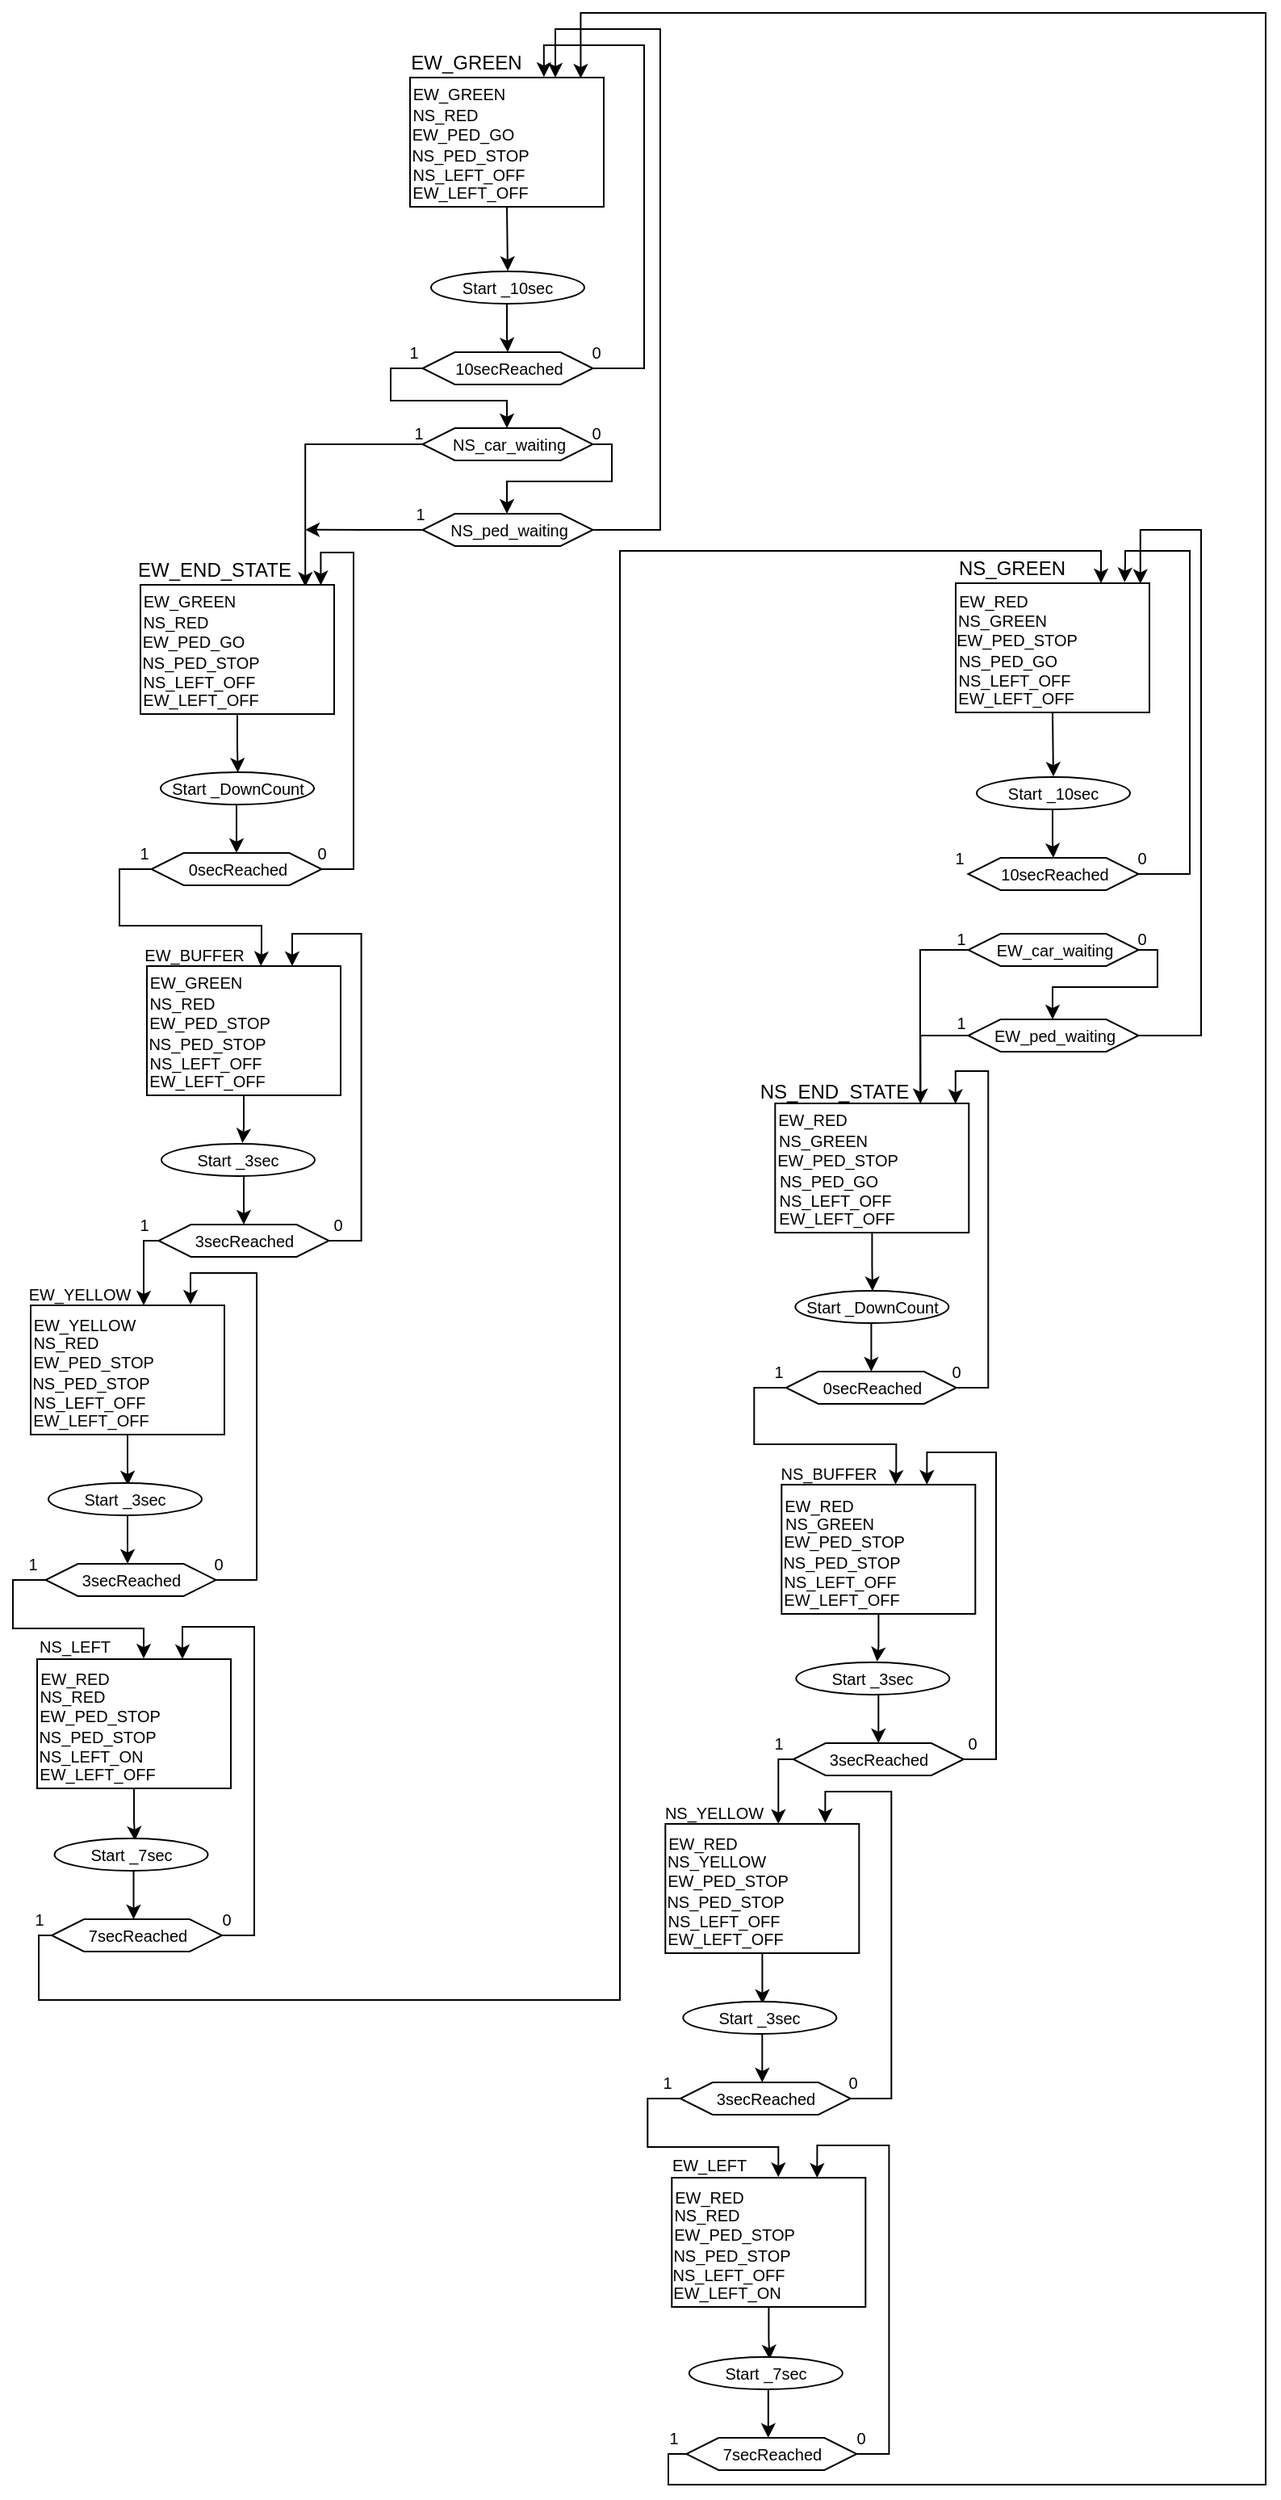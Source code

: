 <mxfile version="17.3.0" type="device"><diagram id="uHxlhC_0_AUbwWbedY7n" name="Page-1"><mxGraphModel dx="2188" dy="1134" grid="1" gridSize="10" guides="1" tooltips="1" connect="1" arrows="1" fold="1" page="1" pageScale="1" pageWidth="850" pageHeight="1100" math="0" shadow="0"><root><mxCell id="0"/><mxCell id="1" parent="0"/><mxCell id="Lrh2gwjEaSGEqpy2uGzL-2" value="" style="rounded=0;whiteSpace=wrap;html=1;" vertex="1" parent="1"><mxGeometry x="270" y="50" width="120" height="80" as="geometry"/></mxCell><mxCell id="Lrh2gwjEaSGEqpy2uGzL-3" value="EW_GREEN" style="text;html=1;strokeColor=none;fillColor=none;align=center;verticalAlign=middle;whiteSpace=wrap;rounded=0;" vertex="1" parent="1"><mxGeometry x="275" y="26" width="60" height="30" as="geometry"/></mxCell><mxCell id="Lrh2gwjEaSGEqpy2uGzL-4" value="EW_GREEN" style="text;html=1;align=center;verticalAlign=middle;resizable=0;points=[];autosize=1;strokeColor=none;fillColor=none;fontSize=10;" vertex="1" parent="1"><mxGeometry x="265" y="50" width="70" height="20" as="geometry"/></mxCell><mxCell id="Lrh2gwjEaSGEqpy2uGzL-5" value="NS_RED" style="text;html=1;strokeColor=none;fillColor=none;align=center;verticalAlign=middle;whiteSpace=wrap;rounded=0;fontSize=10;" vertex="1" parent="1"><mxGeometry x="262" y="58" width="60" height="30" as="geometry"/></mxCell><mxCell id="Lrh2gwjEaSGEqpy2uGzL-6" value="EW_PED_GO" style="text;html=1;strokeColor=none;fillColor=none;align=center;verticalAlign=middle;whiteSpace=wrap;rounded=0;fontSize=10;" vertex="1" parent="1"><mxGeometry x="273" y="70" width="60" height="30" as="geometry"/></mxCell><mxCell id="Lrh2gwjEaSGEqpy2uGzL-7" value="NS_PED_STOP" style="text;html=1;align=center;verticalAlign=middle;resizable=0;points=[];autosize=1;strokeColor=none;fillColor=none;fontSize=10;" vertex="1" parent="1"><mxGeometry x="262" y="88" width="90" height="20" as="geometry"/></mxCell><mxCell id="Lrh2gwjEaSGEqpy2uGzL-8" value="NS_LEFT_OFF" style="text;html=1;align=center;verticalAlign=middle;resizable=0;points=[];autosize=1;strokeColor=none;fillColor=none;fontSize=10;" vertex="1" parent="1"><mxGeometry x="266" y="100" width="80" height="20" as="geometry"/></mxCell><mxCell id="Lrh2gwjEaSGEqpy2uGzL-9" value="EW_LEFT_OFF" style="text;html=1;align=center;verticalAlign=middle;resizable=0;points=[];autosize=1;strokeColor=none;fillColor=none;fontSize=10;" vertex="1" parent="1"><mxGeometry x="262" y="111" width="90" height="20" as="geometry"/></mxCell><mxCell id="Lrh2gwjEaSGEqpy2uGzL-10" value="" style="ellipse;whiteSpace=wrap;html=1;fontSize=10;" vertex="1" parent="1"><mxGeometry x="283" y="170" width="95" height="20" as="geometry"/></mxCell><mxCell id="Lrh2gwjEaSGEqpy2uGzL-18" style="edgeStyle=orthogonalEdgeStyle;rounded=0;orthogonalLoop=1;jettySize=auto;html=1;fontSize=10;" edge="1" parent="1" source="Lrh2gwjEaSGEqpy2uGzL-11" target="Lrh2gwjEaSGEqpy2uGzL-15"><mxGeometry relative="1" as="geometry"/></mxCell><mxCell id="Lrh2gwjEaSGEqpy2uGzL-11" value="Start _10sec" style="text;html=1;align=center;verticalAlign=middle;resizable=0;points=[];autosize=1;strokeColor=none;fillColor=none;fontSize=10;" vertex="1" parent="1"><mxGeometry x="295" y="170" width="70" height="20" as="geometry"/></mxCell><mxCell id="Lrh2gwjEaSGEqpy2uGzL-13" value="" style="endArrow=classic;html=1;rounded=0;fontSize=10;entryX=0.507;entryY=-0.015;entryDx=0;entryDy=0;entryPerimeter=0;exitX=0.5;exitY=1;exitDx=0;exitDy=0;" edge="1" parent="1" source="Lrh2gwjEaSGEqpy2uGzL-2" target="Lrh2gwjEaSGEqpy2uGzL-11"><mxGeometry width="50" height="50" relative="1" as="geometry"><mxPoint x="305" y="280" as="sourcePoint"/><mxPoint x="355" y="230" as="targetPoint"/></mxGeometry></mxCell><mxCell id="Lrh2gwjEaSGEqpy2uGzL-19" style="edgeStyle=orthogonalEdgeStyle;rounded=0;orthogonalLoop=1;jettySize=auto;html=1;entryX=0.691;entryY=-0.005;entryDx=0;entryDy=0;entryPerimeter=0;fontSize=10;" edge="1" parent="1" source="Lrh2gwjEaSGEqpy2uGzL-14" target="Lrh2gwjEaSGEqpy2uGzL-2"><mxGeometry relative="1" as="geometry"><Array as="points"><mxPoint x="415" y="230"/><mxPoint x="415" y="30"/><mxPoint x="353" y="30"/></Array></mxGeometry></mxCell><mxCell id="Lrh2gwjEaSGEqpy2uGzL-14" value="" style="shape=hexagon;perimeter=hexagonPerimeter2;whiteSpace=wrap;html=1;fixedSize=1;fontSize=10;" vertex="1" parent="1"><mxGeometry x="277.75" y="220" width="105.5" height="20" as="geometry"/></mxCell><mxCell id="Lrh2gwjEaSGEqpy2uGzL-24" style="edgeStyle=orthogonalEdgeStyle;rounded=0;orthogonalLoop=1;jettySize=auto;html=1;fontSize=10;exitX=0;exitY=0.5;exitDx=0;exitDy=0;" edge="1" parent="1" source="Lrh2gwjEaSGEqpy2uGzL-14" target="Lrh2gwjEaSGEqpy2uGzL-23"><mxGeometry relative="1" as="geometry"><Array as="points"><mxPoint x="258" y="230"/><mxPoint x="258" y="250"/><mxPoint x="330" y="250"/></Array></mxGeometry></mxCell><mxCell id="Lrh2gwjEaSGEqpy2uGzL-15" value="10secReached" style="text;html=1;align=center;verticalAlign=middle;resizable=0;points=[];autosize=1;strokeColor=none;fillColor=none;fontSize=10;" vertex="1" parent="1"><mxGeometry x="290.5" y="220" width="80" height="20" as="geometry"/></mxCell><mxCell id="Lrh2gwjEaSGEqpy2uGzL-20" value="0" style="text;html=1;align=center;verticalAlign=middle;resizable=0;points=[];autosize=1;strokeColor=none;fillColor=none;fontSize=10;" vertex="1" parent="1"><mxGeometry x="375" y="210" width="20" height="20" as="geometry"/></mxCell><mxCell id="Lrh2gwjEaSGEqpy2uGzL-30" style="edgeStyle=orthogonalEdgeStyle;rounded=0;orthogonalLoop=1;jettySize=auto;html=1;fontSize=10;entryX=0.851;entryY=0.014;entryDx=0;entryDy=0;entryPerimeter=0;" edge="1" parent="1" source="Lrh2gwjEaSGEqpy2uGzL-22" target="Lrh2gwjEaSGEqpy2uGzL-36"><mxGeometry relative="1" as="geometry"><mxPoint x="205" y="360" as="targetPoint"/></mxGeometry></mxCell><mxCell id="Lrh2gwjEaSGEqpy2uGzL-22" value="" style="shape=hexagon;perimeter=hexagonPerimeter2;whiteSpace=wrap;html=1;fixedSize=1;fontSize=10;" vertex="1" parent="1"><mxGeometry x="277.75" y="267" width="105.5" height="20" as="geometry"/></mxCell><mxCell id="Lrh2gwjEaSGEqpy2uGzL-28" style="edgeStyle=orthogonalEdgeStyle;rounded=0;orthogonalLoop=1;jettySize=auto;html=1;fontSize=10;exitX=1;exitY=0.5;exitDx=0;exitDy=0;" edge="1" parent="1" source="Lrh2gwjEaSGEqpy2uGzL-22" target="Lrh2gwjEaSGEqpy2uGzL-27"><mxGeometry relative="1" as="geometry"><Array as="points"><mxPoint x="395" y="277"/><mxPoint x="395" y="300"/><mxPoint x="330" y="300"/></Array></mxGeometry></mxCell><mxCell id="Lrh2gwjEaSGEqpy2uGzL-23" value="NS_car_waiting" style="text;html=1;align=center;verticalAlign=middle;resizable=0;points=[];autosize=1;strokeColor=none;fillColor=none;fontSize=10;" vertex="1" parent="1"><mxGeometry x="285.5" y="267" width="90" height="20" as="geometry"/></mxCell><mxCell id="Lrh2gwjEaSGEqpy2uGzL-25" value="1" style="text;html=1;align=center;verticalAlign=middle;resizable=0;points=[];autosize=1;strokeColor=none;fillColor=none;fontSize=10;" vertex="1" parent="1"><mxGeometry x="262" y="210" width="20" height="20" as="geometry"/></mxCell><mxCell id="Lrh2gwjEaSGEqpy2uGzL-35" style="edgeStyle=orthogonalEdgeStyle;rounded=0;orthogonalLoop=1;jettySize=auto;html=1;exitX=1;exitY=0.5;exitDx=0;exitDy=0;entryX=0.75;entryY=0;entryDx=0;entryDy=0;fontSize=10;" edge="1" parent="1" source="Lrh2gwjEaSGEqpy2uGzL-26" target="Lrh2gwjEaSGEqpy2uGzL-2"><mxGeometry relative="1" as="geometry"><Array as="points"><mxPoint x="425" y="330"/><mxPoint x="425" y="20"/><mxPoint x="360" y="20"/></Array></mxGeometry></mxCell><mxCell id="Lrh2gwjEaSGEqpy2uGzL-45" style="edgeStyle=orthogonalEdgeStyle;rounded=0;orthogonalLoop=1;jettySize=auto;html=1;exitX=0;exitY=0.5;exitDx=0;exitDy=0;fontSize=10;" edge="1" parent="1" source="Lrh2gwjEaSGEqpy2uGzL-26"><mxGeometry relative="1" as="geometry"><mxPoint x="205" y="329.923" as="targetPoint"/></mxGeometry></mxCell><mxCell id="Lrh2gwjEaSGEqpy2uGzL-26" value="" style="shape=hexagon;perimeter=hexagonPerimeter2;whiteSpace=wrap;html=1;fixedSize=1;fontSize=10;" vertex="1" parent="1"><mxGeometry x="277.75" y="320" width="105.5" height="20" as="geometry"/></mxCell><mxCell id="Lrh2gwjEaSGEqpy2uGzL-27" value="NS_ped_waiting" style="text;html=1;align=center;verticalAlign=middle;resizable=0;points=[];autosize=1;strokeColor=none;fillColor=none;fontSize=10;" vertex="1" parent="1"><mxGeometry x="285.5" y="320" width="90" height="20" as="geometry"/></mxCell><mxCell id="Lrh2gwjEaSGEqpy2uGzL-29" value="0" style="text;html=1;align=center;verticalAlign=middle;resizable=0;points=[];autosize=1;strokeColor=none;fillColor=none;fontSize=10;" vertex="1" parent="1"><mxGeometry x="375" y="260" width="20" height="20" as="geometry"/></mxCell><mxCell id="Lrh2gwjEaSGEqpy2uGzL-32" value="1" style="text;html=1;align=center;verticalAlign=middle;resizable=0;points=[];autosize=1;strokeColor=none;fillColor=none;fontSize=10;" vertex="1" parent="1"><mxGeometry x="266" y="310" width="20" height="20" as="geometry"/></mxCell><mxCell id="Lrh2gwjEaSGEqpy2uGzL-33" value="1" style="text;html=1;align=center;verticalAlign=middle;resizable=0;points=[];autosize=1;strokeColor=none;fillColor=none;fontSize=10;" vertex="1" parent="1"><mxGeometry x="265" y="260" width="20" height="20" as="geometry"/></mxCell><mxCell id="Lrh2gwjEaSGEqpy2uGzL-49" style="edgeStyle=orthogonalEdgeStyle;rounded=0;orthogonalLoop=1;jettySize=auto;html=1;entryX=0.508;entryY=0.008;entryDx=0;entryDy=0;entryPerimeter=0;fontSize=10;" edge="1" parent="1" source="Lrh2gwjEaSGEqpy2uGzL-36" target="Lrh2gwjEaSGEqpy2uGzL-48"><mxGeometry relative="1" as="geometry"/></mxCell><mxCell id="Lrh2gwjEaSGEqpy2uGzL-36" value="" style="rounded=0;whiteSpace=wrap;html=1;" vertex="1" parent="1"><mxGeometry x="103" y="364" width="120" height="80" as="geometry"/></mxCell><mxCell id="Lrh2gwjEaSGEqpy2uGzL-37" value="EW_END_STATE" style="text;html=1;strokeColor=none;fillColor=none;align=center;verticalAlign=middle;whiteSpace=wrap;rounded=0;" vertex="1" parent="1"><mxGeometry x="119" y="340" width="60" height="30" as="geometry"/></mxCell><mxCell id="Lrh2gwjEaSGEqpy2uGzL-38" value="EW_GREEN" style="text;html=1;align=center;verticalAlign=middle;resizable=0;points=[];autosize=1;strokeColor=none;fillColor=none;fontSize=10;" vertex="1" parent="1"><mxGeometry x="98" y="364" width="70" height="20" as="geometry"/></mxCell><mxCell id="Lrh2gwjEaSGEqpy2uGzL-39" value="NS_RED" style="text;html=1;strokeColor=none;fillColor=none;align=center;verticalAlign=middle;whiteSpace=wrap;rounded=0;fontSize=10;" vertex="1" parent="1"><mxGeometry x="95" y="372" width="60" height="30" as="geometry"/></mxCell><mxCell id="Lrh2gwjEaSGEqpy2uGzL-40" value="EW_PED_GO" style="text;html=1;strokeColor=none;fillColor=none;align=center;verticalAlign=middle;whiteSpace=wrap;rounded=0;fontSize=10;" vertex="1" parent="1"><mxGeometry x="106" y="384" width="60" height="30" as="geometry"/></mxCell><mxCell id="Lrh2gwjEaSGEqpy2uGzL-41" value="NS_PED_STOP" style="text;html=1;align=center;verticalAlign=middle;resizable=0;points=[];autosize=1;strokeColor=none;fillColor=none;fontSize=10;" vertex="1" parent="1"><mxGeometry x="95" y="402" width="90" height="20" as="geometry"/></mxCell><mxCell id="Lrh2gwjEaSGEqpy2uGzL-42" value="NS_LEFT_OFF" style="text;html=1;align=center;verticalAlign=middle;resizable=0;points=[];autosize=1;strokeColor=none;fillColor=none;fontSize=10;" vertex="1" parent="1"><mxGeometry x="99" y="414" width="80" height="20" as="geometry"/></mxCell><mxCell id="Lrh2gwjEaSGEqpy2uGzL-43" value="EW_LEFT_OFF" style="text;html=1;align=center;verticalAlign=middle;resizable=0;points=[];autosize=1;strokeColor=none;fillColor=none;fontSize=10;" vertex="1" parent="1"><mxGeometry x="95" y="425" width="90" height="20" as="geometry"/></mxCell><mxCell id="Lrh2gwjEaSGEqpy2uGzL-47" value="" style="ellipse;whiteSpace=wrap;html=1;fontSize=10;" vertex="1" parent="1"><mxGeometry x="115.5" y="480" width="95" height="20" as="geometry"/></mxCell><mxCell id="Lrh2gwjEaSGEqpy2uGzL-53" style="edgeStyle=orthogonalEdgeStyle;rounded=0;orthogonalLoop=1;jettySize=auto;html=1;fontSize=10;" edge="1" parent="1" source="Lrh2gwjEaSGEqpy2uGzL-48" target="Lrh2gwjEaSGEqpy2uGzL-52"><mxGeometry relative="1" as="geometry"/></mxCell><mxCell id="Lrh2gwjEaSGEqpy2uGzL-48" value="Start _DownCount" style="text;html=1;align=center;verticalAlign=middle;resizable=0;points=[];autosize=1;strokeColor=none;fillColor=none;fontSize=10;" vertex="1" parent="1"><mxGeometry x="112.5" y="480" width="100" height="20" as="geometry"/></mxCell><mxCell id="Lrh2gwjEaSGEqpy2uGzL-54" style="edgeStyle=orthogonalEdgeStyle;rounded=0;orthogonalLoop=1;jettySize=auto;html=1;entryX=0.931;entryY=0.003;entryDx=0;entryDy=0;entryPerimeter=0;fontSize=10;" edge="1" parent="1" source="Lrh2gwjEaSGEqpy2uGzL-51" target="Lrh2gwjEaSGEqpy2uGzL-36"><mxGeometry relative="1" as="geometry"><Array as="points"><mxPoint x="235" y="540"/><mxPoint x="235" y="344"/><mxPoint x="215" y="344"/></Array></mxGeometry></mxCell><mxCell id="Lrh2gwjEaSGEqpy2uGzL-56" style="edgeStyle=orthogonalEdgeStyle;rounded=0;orthogonalLoop=1;jettySize=auto;html=1;exitX=0;exitY=0.5;exitDx=0;exitDy=0;fontSize=10;entryX=0.588;entryY=-0.001;entryDx=0;entryDy=0;entryPerimeter=0;" edge="1" parent="1" source="Lrh2gwjEaSGEqpy2uGzL-51" target="Lrh2gwjEaSGEqpy2uGzL-57"><mxGeometry relative="1" as="geometry"><mxPoint x="75" y="570" as="targetPoint"/><Array as="points"><mxPoint x="90" y="540"/><mxPoint x="90" y="575"/><mxPoint x="178" y="575"/><mxPoint x="178" y="590"/></Array></mxGeometry></mxCell><mxCell id="Lrh2gwjEaSGEqpy2uGzL-51" value="" style="shape=hexagon;perimeter=hexagonPerimeter2;whiteSpace=wrap;html=1;fixedSize=1;fontSize=10;" vertex="1" parent="1"><mxGeometry x="109.75" y="530" width="105.5" height="20" as="geometry"/></mxCell><mxCell id="Lrh2gwjEaSGEqpy2uGzL-52" value="0secReached" style="text;html=1;align=center;verticalAlign=middle;resizable=0;points=[];autosize=1;strokeColor=none;fillColor=none;fontSize=10;" vertex="1" parent="1"><mxGeometry x="122.5" y="530" width="80" height="20" as="geometry"/></mxCell><mxCell id="Lrh2gwjEaSGEqpy2uGzL-55" value="0" style="text;html=1;align=center;verticalAlign=middle;resizable=0;points=[];autosize=1;strokeColor=none;fillColor=none;fontSize=10;" vertex="1" parent="1"><mxGeometry x="205" y="520" width="20" height="20" as="geometry"/></mxCell><mxCell id="Lrh2gwjEaSGEqpy2uGzL-71" style="edgeStyle=orthogonalEdgeStyle;rounded=0;orthogonalLoop=1;jettySize=auto;html=1;entryX=0.545;entryY=-0.026;entryDx=0;entryDy=0;entryPerimeter=0;fontSize=10;" edge="1" parent="1" source="Lrh2gwjEaSGEqpy2uGzL-57" target="Lrh2gwjEaSGEqpy2uGzL-68"><mxGeometry relative="1" as="geometry"/></mxCell><mxCell id="Lrh2gwjEaSGEqpy2uGzL-57" value="" style="rounded=0;whiteSpace=wrap;html=1;" vertex="1" parent="1"><mxGeometry x="107" y="600" width="120" height="80" as="geometry"/></mxCell><mxCell id="Lrh2gwjEaSGEqpy2uGzL-58" value="EW_GREEN" style="text;html=1;align=center;verticalAlign=middle;resizable=0;points=[];autosize=1;strokeColor=none;fillColor=none;fontSize=10;" vertex="1" parent="1"><mxGeometry x="102" y="600" width="70" height="20" as="geometry"/></mxCell><mxCell id="Lrh2gwjEaSGEqpy2uGzL-59" value="NS_RED" style="text;html=1;strokeColor=none;fillColor=none;align=center;verticalAlign=middle;whiteSpace=wrap;rounded=0;fontSize=10;" vertex="1" parent="1"><mxGeometry x="99" y="608" width="60" height="30" as="geometry"/></mxCell><mxCell id="Lrh2gwjEaSGEqpy2uGzL-60" value="EW_PED_STOP" style="text;html=1;strokeColor=none;fillColor=none;align=center;verticalAlign=middle;whiteSpace=wrap;rounded=0;fontSize=10;" vertex="1" parent="1"><mxGeometry x="116" y="620" width="60" height="30" as="geometry"/></mxCell><mxCell id="Lrh2gwjEaSGEqpy2uGzL-61" value="NS_PED_STOP" style="text;html=1;align=center;verticalAlign=middle;resizable=0;points=[];autosize=1;strokeColor=none;fillColor=none;fontSize=10;" vertex="1" parent="1"><mxGeometry x="99" y="638" width="90" height="20" as="geometry"/></mxCell><mxCell id="Lrh2gwjEaSGEqpy2uGzL-62" value="NS_LEFT_OFF" style="text;html=1;align=center;verticalAlign=middle;resizable=0;points=[];autosize=1;strokeColor=none;fillColor=none;fontSize=10;" vertex="1" parent="1"><mxGeometry x="103" y="650" width="80" height="20" as="geometry"/></mxCell><mxCell id="Lrh2gwjEaSGEqpy2uGzL-63" value="EW_LEFT_OFF" style="text;html=1;align=center;verticalAlign=middle;resizable=0;points=[];autosize=1;strokeColor=none;fillColor=none;fontSize=10;" vertex="1" parent="1"><mxGeometry x="99" y="661" width="90" height="20" as="geometry"/></mxCell><mxCell id="Lrh2gwjEaSGEqpy2uGzL-64" value="EW_BUFFER" style="text;html=1;align=center;verticalAlign=middle;resizable=0;points=[];autosize=1;strokeColor=none;fillColor=none;fontSize=10;" vertex="1" parent="1"><mxGeometry x="96" y="583" width="80" height="20" as="geometry"/></mxCell><mxCell id="Lrh2gwjEaSGEqpy2uGzL-65" value="1" style="text;html=1;align=center;verticalAlign=middle;resizable=0;points=[];autosize=1;strokeColor=none;fillColor=none;fontSize=10;" vertex="1" parent="1"><mxGeometry x="95" y="520" width="20" height="20" as="geometry"/></mxCell><mxCell id="Lrh2gwjEaSGEqpy2uGzL-66" value="" style="ellipse;whiteSpace=wrap;html=1;fontSize=10;" vertex="1" parent="1"><mxGeometry x="116" y="710" width="95" height="20" as="geometry"/></mxCell><mxCell id="Lrh2gwjEaSGEqpy2uGzL-67" style="edgeStyle=orthogonalEdgeStyle;rounded=0;orthogonalLoop=1;jettySize=auto;html=1;fontSize=10;" edge="1" parent="1" source="Lrh2gwjEaSGEqpy2uGzL-68" target="Lrh2gwjEaSGEqpy2uGzL-70"><mxGeometry relative="1" as="geometry"><Array as="points"><mxPoint x="167" y="740"/><mxPoint x="167" y="740"/></Array></mxGeometry></mxCell><mxCell id="Lrh2gwjEaSGEqpy2uGzL-68" value="Start _3sec" style="text;html=1;align=center;verticalAlign=middle;resizable=0;points=[];autosize=1;strokeColor=none;fillColor=none;fontSize=10;" vertex="1" parent="1"><mxGeometry x="128" y="710" width="70" height="20" as="geometry"/></mxCell><mxCell id="Lrh2gwjEaSGEqpy2uGzL-79" style="edgeStyle=orthogonalEdgeStyle;rounded=0;orthogonalLoop=1;jettySize=auto;html=1;exitX=1;exitY=0.5;exitDx=0;exitDy=0;entryX=0.75;entryY=0;entryDx=0;entryDy=0;fontSize=10;" edge="1" parent="1" source="Lrh2gwjEaSGEqpy2uGzL-69" target="Lrh2gwjEaSGEqpy2uGzL-57"><mxGeometry relative="1" as="geometry"/></mxCell><mxCell id="Lrh2gwjEaSGEqpy2uGzL-80" style="edgeStyle=orthogonalEdgeStyle;rounded=0;orthogonalLoop=1;jettySize=auto;html=1;exitX=0;exitY=0.5;exitDx=0;exitDy=0;fontSize=10;" edge="1" parent="1" source="Lrh2gwjEaSGEqpy2uGzL-69" target="Lrh2gwjEaSGEqpy2uGzL-72"><mxGeometry relative="1" as="geometry"><Array as="points"><mxPoint x="105" y="770"/></Array></mxGeometry></mxCell><mxCell id="Lrh2gwjEaSGEqpy2uGzL-69" value="" style="shape=hexagon;perimeter=hexagonPerimeter2;whiteSpace=wrap;html=1;fixedSize=1;fontSize=10;" vertex="1" parent="1"><mxGeometry x="114.25" y="760" width="105.5" height="20" as="geometry"/></mxCell><mxCell id="Lrh2gwjEaSGEqpy2uGzL-70" value="3secReached" style="text;html=1;align=center;verticalAlign=middle;resizable=0;points=[];autosize=1;strokeColor=none;fillColor=none;fontSize=10;" vertex="1" parent="1"><mxGeometry x="127" y="760" width="80" height="20" as="geometry"/></mxCell><mxCell id="Lrh2gwjEaSGEqpy2uGzL-90" style="edgeStyle=orthogonalEdgeStyle;rounded=0;orthogonalLoop=1;jettySize=auto;html=1;entryX=0.531;entryY=0.07;entryDx=0;entryDy=0;entryPerimeter=0;fontSize=10;" edge="1" parent="1" source="Lrh2gwjEaSGEqpy2uGzL-72" target="Lrh2gwjEaSGEqpy2uGzL-86"><mxGeometry relative="1" as="geometry"/></mxCell><mxCell id="Lrh2gwjEaSGEqpy2uGzL-72" value="" style="rounded=0;whiteSpace=wrap;html=1;" vertex="1" parent="1"><mxGeometry x="35" y="810" width="120" height="80" as="geometry"/></mxCell><mxCell id="Lrh2gwjEaSGEqpy2uGzL-73" value="EW_YELLOW" style="text;html=1;align=center;verticalAlign=middle;resizable=0;points=[];autosize=1;strokeColor=none;fillColor=none;fontSize=10;" vertex="1" parent="1"><mxGeometry x="28" y="812" width="80" height="20" as="geometry"/></mxCell><mxCell id="Lrh2gwjEaSGEqpy2uGzL-74" value="NS_RED" style="text;html=1;strokeColor=none;fillColor=none;align=center;verticalAlign=middle;whiteSpace=wrap;rounded=0;fontSize=10;" vertex="1" parent="1"><mxGeometry x="27" y="818" width="60" height="30" as="geometry"/></mxCell><mxCell id="Lrh2gwjEaSGEqpy2uGzL-75" value="EW_PED_STOP" style="text;html=1;strokeColor=none;fillColor=none;align=center;verticalAlign=middle;whiteSpace=wrap;rounded=0;fontSize=10;" vertex="1" parent="1"><mxGeometry x="44" y="830" width="60" height="30" as="geometry"/></mxCell><mxCell id="Lrh2gwjEaSGEqpy2uGzL-76" value="NS_PED_STOP" style="text;html=1;align=center;verticalAlign=middle;resizable=0;points=[];autosize=1;strokeColor=none;fillColor=none;fontSize=10;" vertex="1" parent="1"><mxGeometry x="27" y="848" width="90" height="20" as="geometry"/></mxCell><mxCell id="Lrh2gwjEaSGEqpy2uGzL-77" value="NS_LEFT_OFF" style="text;html=1;align=center;verticalAlign=middle;resizable=0;points=[];autosize=1;strokeColor=none;fillColor=none;fontSize=10;" vertex="1" parent="1"><mxGeometry x="31" y="860" width="80" height="20" as="geometry"/></mxCell><mxCell id="Lrh2gwjEaSGEqpy2uGzL-78" value="EW_LEFT_OFF" style="text;html=1;align=center;verticalAlign=middle;resizable=0;points=[];autosize=1;strokeColor=none;fillColor=none;fontSize=10;" vertex="1" parent="1"><mxGeometry x="27" y="871" width="90" height="20" as="geometry"/></mxCell><mxCell id="Lrh2gwjEaSGEqpy2uGzL-81" value="EW_YELLOW" style="text;html=1;align=center;verticalAlign=middle;resizable=0;points=[];autosize=1;strokeColor=none;fillColor=none;fontSize=10;" vertex="1" parent="1"><mxGeometry x="25" y="793" width="80" height="20" as="geometry"/></mxCell><mxCell id="Lrh2gwjEaSGEqpy2uGzL-82" value="1" style="text;html=1;align=center;verticalAlign=middle;resizable=0;points=[];autosize=1;strokeColor=none;fillColor=none;fontSize=10;" vertex="1" parent="1"><mxGeometry x="95" y="750" width="20" height="20" as="geometry"/></mxCell><mxCell id="Lrh2gwjEaSGEqpy2uGzL-83" value="0" style="text;html=1;align=center;verticalAlign=middle;resizable=0;points=[];autosize=1;strokeColor=none;fillColor=none;fontSize=10;" vertex="1" parent="1"><mxGeometry x="215" y="750" width="20" height="20" as="geometry"/></mxCell><mxCell id="Lrh2gwjEaSGEqpy2uGzL-84" value="" style="ellipse;whiteSpace=wrap;html=1;fontSize=10;" vertex="1" parent="1"><mxGeometry x="46" y="920" width="95" height="20" as="geometry"/></mxCell><mxCell id="Lrh2gwjEaSGEqpy2uGzL-85" style="edgeStyle=orthogonalEdgeStyle;rounded=0;orthogonalLoop=1;jettySize=auto;html=1;fontSize=10;" edge="1" parent="1" source="Lrh2gwjEaSGEqpy2uGzL-86" target="Lrh2gwjEaSGEqpy2uGzL-88"><mxGeometry relative="1" as="geometry"><Array as="points"><mxPoint x="95" y="950"/><mxPoint x="95" y="950"/></Array></mxGeometry></mxCell><mxCell id="Lrh2gwjEaSGEqpy2uGzL-86" value="Start _3sec" style="text;html=1;align=center;verticalAlign=middle;resizable=0;points=[];autosize=1;strokeColor=none;fillColor=none;fontSize=10;" vertex="1" parent="1"><mxGeometry x="58" y="920" width="70" height="20" as="geometry"/></mxCell><mxCell id="Lrh2gwjEaSGEqpy2uGzL-91" style="edgeStyle=orthogonalEdgeStyle;rounded=0;orthogonalLoop=1;jettySize=auto;html=1;entryX=0.825;entryY=-0.007;entryDx=0;entryDy=0;entryPerimeter=0;fontSize=10;" edge="1" parent="1" source="Lrh2gwjEaSGEqpy2uGzL-87" target="Lrh2gwjEaSGEqpy2uGzL-72"><mxGeometry relative="1" as="geometry"><Array as="points"><mxPoint x="175" y="980"/><mxPoint x="175" y="790"/><mxPoint x="134" y="790"/></Array></mxGeometry></mxCell><mxCell id="Lrh2gwjEaSGEqpy2uGzL-101" style="edgeStyle=orthogonalEdgeStyle;rounded=0;orthogonalLoop=1;jettySize=auto;html=1;exitX=0;exitY=0.5;exitDx=0;exitDy=0;fontSize=10;entryX=0.558;entryY=-0.005;entryDx=0;entryDy=0;entryPerimeter=0;" edge="1" parent="1" source="Lrh2gwjEaSGEqpy2uGzL-87" target="Lrh2gwjEaSGEqpy2uGzL-93"><mxGeometry relative="1" as="geometry"><mxPoint x="135" y="1010" as="targetPoint"/><Array as="points"><mxPoint x="24" y="980"/><mxPoint x="24" y="1010"/><mxPoint x="105" y="1010"/><mxPoint x="105" y="1029"/></Array></mxGeometry></mxCell><mxCell id="Lrh2gwjEaSGEqpy2uGzL-87" value="" style="shape=hexagon;perimeter=hexagonPerimeter2;whiteSpace=wrap;html=1;fixedSize=1;fontSize=10;" vertex="1" parent="1"><mxGeometry x="44.25" y="970" width="105.5" height="20" as="geometry"/></mxCell><mxCell id="Lrh2gwjEaSGEqpy2uGzL-88" value="3secReached" style="text;html=1;align=center;verticalAlign=middle;resizable=0;points=[];autosize=1;strokeColor=none;fillColor=none;fontSize=10;" vertex="1" parent="1"><mxGeometry x="57" y="970" width="80" height="20" as="geometry"/></mxCell><mxCell id="Lrh2gwjEaSGEqpy2uGzL-89" value="1" style="text;html=1;align=center;verticalAlign=middle;resizable=0;points=[];autosize=1;strokeColor=none;fillColor=none;fontSize=10;" vertex="1" parent="1"><mxGeometry x="26" y="960" width="20" height="20" as="geometry"/></mxCell><mxCell id="Lrh2gwjEaSGEqpy2uGzL-92" value="0" style="text;html=1;align=center;verticalAlign=middle;resizable=0;points=[];autosize=1;strokeColor=none;fillColor=none;fontSize=10;" vertex="1" parent="1"><mxGeometry x="141" y="960" width="20" height="20" as="geometry"/></mxCell><mxCell id="Lrh2gwjEaSGEqpy2uGzL-110" style="edgeStyle=orthogonalEdgeStyle;rounded=0;orthogonalLoop=1;jettySize=auto;html=1;entryX=0.541;entryY=0.07;entryDx=0;entryDy=0;entryPerimeter=0;fontSize=10;" edge="1" parent="1" source="Lrh2gwjEaSGEqpy2uGzL-93" target="Lrh2gwjEaSGEqpy2uGzL-106"><mxGeometry relative="1" as="geometry"/></mxCell><mxCell id="Lrh2gwjEaSGEqpy2uGzL-93" value="" style="rounded=0;whiteSpace=wrap;html=1;" vertex="1" parent="1"><mxGeometry x="39" y="1029" width="120" height="80" as="geometry"/></mxCell><mxCell id="Lrh2gwjEaSGEqpy2uGzL-94" value="EW_RED" style="text;html=1;align=center;verticalAlign=middle;resizable=0;points=[];autosize=1;strokeColor=none;fillColor=none;fontSize=10;" vertex="1" parent="1"><mxGeometry x="32" y="1031" width="60" height="20" as="geometry"/></mxCell><mxCell id="Lrh2gwjEaSGEqpy2uGzL-95" value="NS_RED" style="text;html=1;strokeColor=none;fillColor=none;align=center;verticalAlign=middle;whiteSpace=wrap;rounded=0;fontSize=10;" vertex="1" parent="1"><mxGeometry x="31" y="1037" width="60" height="30" as="geometry"/></mxCell><mxCell id="Lrh2gwjEaSGEqpy2uGzL-96" value="EW_PED_STOP" style="text;html=1;strokeColor=none;fillColor=none;align=center;verticalAlign=middle;whiteSpace=wrap;rounded=0;fontSize=10;" vertex="1" parent="1"><mxGeometry x="48" y="1049" width="60" height="30" as="geometry"/></mxCell><mxCell id="Lrh2gwjEaSGEqpy2uGzL-97" value="NS_PED_STOP" style="text;html=1;align=center;verticalAlign=middle;resizable=0;points=[];autosize=1;strokeColor=none;fillColor=none;fontSize=10;" vertex="1" parent="1"><mxGeometry x="31" y="1067" width="90" height="20" as="geometry"/></mxCell><mxCell id="Lrh2gwjEaSGEqpy2uGzL-98" value="NS_LEFT_ON" style="text;html=1;align=center;verticalAlign=middle;resizable=0;points=[];autosize=1;strokeColor=none;fillColor=none;fontSize=10;" vertex="1" parent="1"><mxGeometry x="32" y="1079" width="80" height="20" as="geometry"/></mxCell><mxCell id="Lrh2gwjEaSGEqpy2uGzL-99" value="EW_LEFT_OFF" style="text;html=1;align=center;verticalAlign=middle;resizable=0;points=[];autosize=1;strokeColor=none;fillColor=none;fontSize=10;" vertex="1" parent="1"><mxGeometry x="31" y="1090" width="90" height="20" as="geometry"/></mxCell><mxCell id="Lrh2gwjEaSGEqpy2uGzL-100" value="NS_LEFT" style="text;html=1;align=center;verticalAlign=middle;resizable=0;points=[];autosize=1;strokeColor=none;fillColor=none;fontSize=10;" vertex="1" parent="1"><mxGeometry x="32" y="1011" width="60" height="20" as="geometry"/></mxCell><mxCell id="Lrh2gwjEaSGEqpy2uGzL-104" value="" style="ellipse;whiteSpace=wrap;html=1;fontSize=10;" vertex="1" parent="1"><mxGeometry x="49.75" y="1140" width="95" height="20" as="geometry"/></mxCell><mxCell id="Lrh2gwjEaSGEqpy2uGzL-105" style="edgeStyle=orthogonalEdgeStyle;rounded=0;orthogonalLoop=1;jettySize=auto;html=1;fontSize=10;" edge="1" parent="1" source="Lrh2gwjEaSGEqpy2uGzL-106" target="Lrh2gwjEaSGEqpy2uGzL-108"><mxGeometry relative="1" as="geometry"><Array as="points"><mxPoint x="98.75" y="1170"/><mxPoint x="98.75" y="1170"/></Array></mxGeometry></mxCell><mxCell id="Lrh2gwjEaSGEqpy2uGzL-106" value="Start _7sec" style="text;html=1;align=center;verticalAlign=middle;resizable=0;points=[];autosize=1;strokeColor=none;fillColor=none;fontSize=10;" vertex="1" parent="1"><mxGeometry x="61.75" y="1140" width="70" height="20" as="geometry"/></mxCell><mxCell id="Lrh2gwjEaSGEqpy2uGzL-111" style="edgeStyle=orthogonalEdgeStyle;rounded=0;orthogonalLoop=1;jettySize=auto;html=1;exitX=1;exitY=0.5;exitDx=0;exitDy=0;entryX=0.75;entryY=0;entryDx=0;entryDy=0;fontSize=10;" edge="1" parent="1" source="Lrh2gwjEaSGEqpy2uGzL-107" target="Lrh2gwjEaSGEqpy2uGzL-93"><mxGeometry relative="1" as="geometry"/></mxCell><mxCell id="Lrh2gwjEaSGEqpy2uGzL-141" style="edgeStyle=orthogonalEdgeStyle;rounded=0;orthogonalLoop=1;jettySize=auto;html=1;entryX=0.75;entryY=0;entryDx=0;entryDy=0;fontSize=10;exitX=0;exitY=0.5;exitDx=0;exitDy=0;" edge="1" parent="1" source="Lrh2gwjEaSGEqpy2uGzL-107" target="Lrh2gwjEaSGEqpy2uGzL-113"><mxGeometry relative="1" as="geometry"><mxPoint x="40" y="1210" as="sourcePoint"/><Array as="points"><mxPoint x="40" y="1200"/><mxPoint x="40" y="1240"/><mxPoint x="400" y="1240"/><mxPoint x="400" y="343"/><mxPoint x="698" y="343"/></Array></mxGeometry></mxCell><mxCell id="Lrh2gwjEaSGEqpy2uGzL-107" value="" style="shape=hexagon;perimeter=hexagonPerimeter2;whiteSpace=wrap;html=1;fixedSize=1;fontSize=10;" vertex="1" parent="1"><mxGeometry x="48" y="1190" width="105.5" height="20" as="geometry"/></mxCell><mxCell id="Lrh2gwjEaSGEqpy2uGzL-108" value="7secReached" style="text;html=1;align=center;verticalAlign=middle;resizable=0;points=[];autosize=1;strokeColor=none;fillColor=none;fontSize=10;" vertex="1" parent="1"><mxGeometry x="60.75" y="1190" width="80" height="20" as="geometry"/></mxCell><mxCell id="Lrh2gwjEaSGEqpy2uGzL-109" value="0" style="text;html=1;align=center;verticalAlign=middle;resizable=0;points=[];autosize=1;strokeColor=none;fillColor=none;fontSize=10;" vertex="1" parent="1"><mxGeometry x="146" y="1180" width="20" height="20" as="geometry"/></mxCell><mxCell id="Lrh2gwjEaSGEqpy2uGzL-113" value="" style="rounded=0;whiteSpace=wrap;html=1;" vertex="1" parent="1"><mxGeometry x="608" y="363" width="120" height="80" as="geometry"/></mxCell><mxCell id="Lrh2gwjEaSGEqpy2uGzL-114" value="NS_GREEN" style="text;html=1;strokeColor=none;fillColor=none;align=center;verticalAlign=middle;whiteSpace=wrap;rounded=0;" vertex="1" parent="1"><mxGeometry x="613" y="339" width="60" height="30" as="geometry"/></mxCell><mxCell id="Lrh2gwjEaSGEqpy2uGzL-115" value="EW_RED" style="text;html=1;align=center;verticalAlign=middle;resizable=0;points=[];autosize=1;strokeColor=none;fillColor=none;fontSize=10;" vertex="1" parent="1"><mxGeometry x="601" y="364" width="60" height="20" as="geometry"/></mxCell><mxCell id="Lrh2gwjEaSGEqpy2uGzL-116" value="NS_GREEN" style="text;html=1;strokeColor=none;fillColor=none;align=center;verticalAlign=middle;whiteSpace=wrap;rounded=0;fontSize=10;" vertex="1" parent="1"><mxGeometry x="607" y="371" width="60" height="30" as="geometry"/></mxCell><mxCell id="Lrh2gwjEaSGEqpy2uGzL-117" value="EW_PED_STOP" style="text;html=1;strokeColor=none;fillColor=none;align=center;verticalAlign=middle;whiteSpace=wrap;rounded=0;fontSize=10;" vertex="1" parent="1"><mxGeometry x="616" y="383" width="60" height="30" as="geometry"/></mxCell><mxCell id="Lrh2gwjEaSGEqpy2uGzL-118" value="NS_PED_GO" style="text;html=1;align=center;verticalAlign=middle;resizable=0;points=[];autosize=1;strokeColor=none;fillColor=none;fontSize=10;" vertex="1" parent="1"><mxGeometry x="600" y="401" width="80" height="20" as="geometry"/></mxCell><mxCell id="Lrh2gwjEaSGEqpy2uGzL-119" value="NS_LEFT_OFF" style="text;html=1;align=center;verticalAlign=middle;resizable=0;points=[];autosize=1;strokeColor=none;fillColor=none;fontSize=10;" vertex="1" parent="1"><mxGeometry x="604" y="413" width="80" height="20" as="geometry"/></mxCell><mxCell id="Lrh2gwjEaSGEqpy2uGzL-120" value="EW_LEFT_OFF" style="text;html=1;align=center;verticalAlign=middle;resizable=0;points=[];autosize=1;strokeColor=none;fillColor=none;fontSize=10;" vertex="1" parent="1"><mxGeometry x="600" y="424" width="90" height="20" as="geometry"/></mxCell><mxCell id="Lrh2gwjEaSGEqpy2uGzL-121" value="" style="ellipse;whiteSpace=wrap;html=1;fontSize=10;" vertex="1" parent="1"><mxGeometry x="621" y="483" width="95" height="20" as="geometry"/></mxCell><mxCell id="Lrh2gwjEaSGEqpy2uGzL-122" style="edgeStyle=orthogonalEdgeStyle;rounded=0;orthogonalLoop=1;jettySize=auto;html=1;fontSize=10;" edge="1" parent="1" source="Lrh2gwjEaSGEqpy2uGzL-123" target="Lrh2gwjEaSGEqpy2uGzL-127"><mxGeometry relative="1" as="geometry"/></mxCell><mxCell id="Lrh2gwjEaSGEqpy2uGzL-123" value="Start _10sec" style="text;html=1;align=center;verticalAlign=middle;resizable=0;points=[];autosize=1;strokeColor=none;fillColor=none;fontSize=10;" vertex="1" parent="1"><mxGeometry x="633" y="483" width="70" height="20" as="geometry"/></mxCell><mxCell id="Lrh2gwjEaSGEqpy2uGzL-124" value="" style="endArrow=classic;html=1;rounded=0;fontSize=10;entryX=0.507;entryY=-0.015;entryDx=0;entryDy=0;entryPerimeter=0;exitX=0.5;exitY=1;exitDx=0;exitDy=0;" edge="1" parent="1" source="Lrh2gwjEaSGEqpy2uGzL-113" target="Lrh2gwjEaSGEqpy2uGzL-123"><mxGeometry width="50" height="50" relative="1" as="geometry"><mxPoint x="643" y="593" as="sourcePoint"/><mxPoint x="693" y="543" as="targetPoint"/></mxGeometry></mxCell><mxCell id="Lrh2gwjEaSGEqpy2uGzL-125" style="edgeStyle=orthogonalEdgeStyle;rounded=0;orthogonalLoop=1;jettySize=auto;html=1;entryX=0.872;entryY=-0.008;entryDx=0;entryDy=0;entryPerimeter=0;fontSize=10;" edge="1" parent="1" source="Lrh2gwjEaSGEqpy2uGzL-126" target="Lrh2gwjEaSGEqpy2uGzL-113"><mxGeometry relative="1" as="geometry"><Array as="points"><mxPoint x="753" y="543"/><mxPoint x="753" y="343"/><mxPoint x="713" y="343"/><mxPoint x="713" y="350"/><mxPoint x="713" y="350"/></Array></mxGeometry></mxCell><mxCell id="Lrh2gwjEaSGEqpy2uGzL-126" value="" style="shape=hexagon;perimeter=hexagonPerimeter2;whiteSpace=wrap;html=1;fixedSize=1;fontSize=10;" vertex="1" parent="1"><mxGeometry x="615.75" y="533" width="105.5" height="20" as="geometry"/></mxCell><mxCell id="Lrh2gwjEaSGEqpy2uGzL-127" value="10secReached" style="text;html=1;align=center;verticalAlign=middle;resizable=0;points=[];autosize=1;strokeColor=none;fillColor=none;fontSize=10;" vertex="1" parent="1"><mxGeometry x="628.5" y="533" width="80" height="20" as="geometry"/></mxCell><mxCell id="Lrh2gwjEaSGEqpy2uGzL-128" value="0" style="text;html=1;align=center;verticalAlign=middle;resizable=0;points=[];autosize=1;strokeColor=none;fillColor=none;fontSize=10;" vertex="1" parent="1"><mxGeometry x="713" y="523" width="20" height="20" as="geometry"/></mxCell><mxCell id="Lrh2gwjEaSGEqpy2uGzL-129" value="" style="shape=hexagon;perimeter=hexagonPerimeter2;whiteSpace=wrap;html=1;fixedSize=1;fontSize=10;" vertex="1" parent="1"><mxGeometry x="615.75" y="580" width="105.5" height="20" as="geometry"/></mxCell><mxCell id="Lrh2gwjEaSGEqpy2uGzL-130" style="edgeStyle=orthogonalEdgeStyle;rounded=0;orthogonalLoop=1;jettySize=auto;html=1;fontSize=10;exitX=1;exitY=0.5;exitDx=0;exitDy=0;" edge="1" parent="1" source="Lrh2gwjEaSGEqpy2uGzL-129" target="Lrh2gwjEaSGEqpy2uGzL-135"><mxGeometry relative="1" as="geometry"><Array as="points"><mxPoint x="733" y="590"/><mxPoint x="733" y="613"/><mxPoint x="668" y="613"/></Array></mxGeometry></mxCell><mxCell id="Lrh2gwjEaSGEqpy2uGzL-131" value="EW_car_waiting" style="text;html=1;align=center;verticalAlign=middle;resizable=0;points=[];autosize=1;strokeColor=none;fillColor=none;fontSize=10;" vertex="1" parent="1"><mxGeometry x="623.5" y="580" width="90" height="20" as="geometry"/></mxCell><mxCell id="Lrh2gwjEaSGEqpy2uGzL-132" value="1" style="text;html=1;align=center;verticalAlign=middle;resizable=0;points=[];autosize=1;strokeColor=none;fillColor=none;fontSize=10;" vertex="1" parent="1"><mxGeometry x="600" y="523" width="20" height="20" as="geometry"/></mxCell><mxCell id="Lrh2gwjEaSGEqpy2uGzL-139" style="edgeStyle=orthogonalEdgeStyle;rounded=0;orthogonalLoop=1;jettySize=auto;html=1;entryX=0.953;entryY=0.004;entryDx=0;entryDy=0;entryPerimeter=0;fontSize=10;" edge="1" parent="1" source="Lrh2gwjEaSGEqpy2uGzL-134" target="Lrh2gwjEaSGEqpy2uGzL-113"><mxGeometry relative="1" as="geometry"><Array as="points"><mxPoint x="760" y="643"/><mxPoint x="760" y="330"/><mxPoint x="722" y="330"/></Array></mxGeometry></mxCell><mxCell id="Lrh2gwjEaSGEqpy2uGzL-283" style="edgeStyle=orthogonalEdgeStyle;rounded=0;orthogonalLoop=1;jettySize=auto;html=1;exitX=0;exitY=0.5;exitDx=0;exitDy=0;fontSize=10;entryX=0.75;entryY=0;entryDx=0;entryDy=0;" edge="1" parent="1" source="Lrh2gwjEaSGEqpy2uGzL-134" target="Lrh2gwjEaSGEqpy2uGzL-209"><mxGeometry relative="1" as="geometry"><mxPoint x="580" y="643" as="targetPoint"/></mxGeometry></mxCell><mxCell id="Lrh2gwjEaSGEqpy2uGzL-134" value="" style="shape=hexagon;perimeter=hexagonPerimeter2;whiteSpace=wrap;html=1;fixedSize=1;fontSize=10;" vertex="1" parent="1"><mxGeometry x="615.75" y="633" width="105.5" height="20" as="geometry"/></mxCell><mxCell id="Lrh2gwjEaSGEqpy2uGzL-135" value="EW_ped_waiting" style="text;html=1;align=center;verticalAlign=middle;resizable=0;points=[];autosize=1;strokeColor=none;fillColor=none;fontSize=10;" vertex="1" parent="1"><mxGeometry x="623.5" y="633" width="90" height="20" as="geometry"/></mxCell><mxCell id="Lrh2gwjEaSGEqpy2uGzL-136" value="0" style="text;html=1;align=center;verticalAlign=middle;resizable=0;points=[];autosize=1;strokeColor=none;fillColor=none;fontSize=10;" vertex="1" parent="1"><mxGeometry x="713" y="573" width="20" height="20" as="geometry"/></mxCell><mxCell id="Lrh2gwjEaSGEqpy2uGzL-137" value="1" style="text;html=1;align=center;verticalAlign=middle;resizable=0;points=[];autosize=1;strokeColor=none;fillColor=none;fontSize=10;" vertex="1" parent="1"><mxGeometry x="601" y="625" width="20" height="20" as="geometry"/></mxCell><mxCell id="Lrh2gwjEaSGEqpy2uGzL-279" style="edgeStyle=orthogonalEdgeStyle;rounded=0;orthogonalLoop=1;jettySize=auto;html=1;entryX=0.75;entryY=0;entryDx=0;entryDy=0;fontSize=10;exitX=0;exitY=0.5;exitDx=0;exitDy=0;" edge="1" parent="1" source="Lrh2gwjEaSGEqpy2uGzL-129" target="Lrh2gwjEaSGEqpy2uGzL-209"><mxGeometry relative="1" as="geometry"><Array as="points"><mxPoint x="586" y="590"/><mxPoint x="586" y="639"/></Array></mxGeometry></mxCell><mxCell id="Lrh2gwjEaSGEqpy2uGzL-138" value="1" style="text;html=1;align=center;verticalAlign=middle;resizable=0;points=[];autosize=1;strokeColor=none;fillColor=none;fontSize=10;" vertex="1" parent="1"><mxGeometry x="601" y="573" width="20" height="20" as="geometry"/></mxCell><mxCell id="Lrh2gwjEaSGEqpy2uGzL-142" value="1" style="text;html=1;align=center;verticalAlign=middle;resizable=0;points=[];autosize=1;strokeColor=none;fillColor=none;fontSize=10;" vertex="1" parent="1"><mxGeometry x="30" y="1180" width="20" height="20" as="geometry"/></mxCell><mxCell id="Lrh2gwjEaSGEqpy2uGzL-208" style="edgeStyle=orthogonalEdgeStyle;rounded=0;orthogonalLoop=1;jettySize=auto;html=1;entryX=0.508;entryY=0.008;entryDx=0;entryDy=0;entryPerimeter=0;fontSize=10;" edge="1" parent="1" source="Lrh2gwjEaSGEqpy2uGzL-209" target="Lrh2gwjEaSGEqpy2uGzL-219"><mxGeometry relative="1" as="geometry"/></mxCell><mxCell id="Lrh2gwjEaSGEqpy2uGzL-209" value="" style="rounded=0;whiteSpace=wrap;html=1;" vertex="1" parent="1"><mxGeometry x="496.15" y="685" width="120" height="80" as="geometry"/></mxCell><mxCell id="Lrh2gwjEaSGEqpy2uGzL-210" value="NS_END_STATE" style="text;html=1;strokeColor=none;fillColor=none;align=center;verticalAlign=middle;whiteSpace=wrap;rounded=0;" vertex="1" parent="1"><mxGeometry x="503.15" y="663" width="60" height="30" as="geometry"/></mxCell><mxCell id="Lrh2gwjEaSGEqpy2uGzL-217" value="" style="ellipse;whiteSpace=wrap;html=1;fontSize=10;" vertex="1" parent="1"><mxGeometry x="508.65" y="801" width="95" height="20" as="geometry"/></mxCell><mxCell id="Lrh2gwjEaSGEqpy2uGzL-218" style="edgeStyle=orthogonalEdgeStyle;rounded=0;orthogonalLoop=1;jettySize=auto;html=1;fontSize=10;" edge="1" parent="1" source="Lrh2gwjEaSGEqpy2uGzL-219" target="Lrh2gwjEaSGEqpy2uGzL-223"><mxGeometry relative="1" as="geometry"/></mxCell><mxCell id="Lrh2gwjEaSGEqpy2uGzL-219" value="Start _DownCount" style="text;html=1;align=center;verticalAlign=middle;resizable=0;points=[];autosize=1;strokeColor=none;fillColor=none;fontSize=10;" vertex="1" parent="1"><mxGeometry x="505.65" y="801" width="100" height="20" as="geometry"/></mxCell><mxCell id="Lrh2gwjEaSGEqpy2uGzL-220" style="edgeStyle=orthogonalEdgeStyle;rounded=0;orthogonalLoop=1;jettySize=auto;html=1;entryX=0.931;entryY=0.003;entryDx=0;entryDy=0;entryPerimeter=0;fontSize=10;" edge="1" parent="1" source="Lrh2gwjEaSGEqpy2uGzL-222" target="Lrh2gwjEaSGEqpy2uGzL-209"><mxGeometry relative="1" as="geometry"><Array as="points"><mxPoint x="628.15" y="861"/><mxPoint x="628.15" y="665"/><mxPoint x="608.15" y="665"/></Array></mxGeometry></mxCell><mxCell id="Lrh2gwjEaSGEqpy2uGzL-221" style="edgeStyle=orthogonalEdgeStyle;rounded=0;orthogonalLoop=1;jettySize=auto;html=1;exitX=0;exitY=0.5;exitDx=0;exitDy=0;fontSize=10;entryX=0.588;entryY=-0.001;entryDx=0;entryDy=0;entryPerimeter=0;" edge="1" parent="1" source="Lrh2gwjEaSGEqpy2uGzL-222" target="Lrh2gwjEaSGEqpy2uGzL-226"><mxGeometry relative="1" as="geometry"><mxPoint x="468.15" y="891" as="targetPoint"/><Array as="points"><mxPoint x="483.15" y="861"/><mxPoint x="483.15" y="896"/><mxPoint x="571.15" y="896"/><mxPoint x="571.15" y="911"/></Array></mxGeometry></mxCell><mxCell id="Lrh2gwjEaSGEqpy2uGzL-222" value="" style="shape=hexagon;perimeter=hexagonPerimeter2;whiteSpace=wrap;html=1;fixedSize=1;fontSize=10;" vertex="1" parent="1"><mxGeometry x="502.9" y="851" width="105.5" height="20" as="geometry"/></mxCell><mxCell id="Lrh2gwjEaSGEqpy2uGzL-223" value="0secReached" style="text;html=1;align=center;verticalAlign=middle;resizable=0;points=[];autosize=1;strokeColor=none;fillColor=none;fontSize=10;" vertex="1" parent="1"><mxGeometry x="515.65" y="851" width="80" height="20" as="geometry"/></mxCell><mxCell id="Lrh2gwjEaSGEqpy2uGzL-224" value="0" style="text;html=1;align=center;verticalAlign=middle;resizable=0;points=[];autosize=1;strokeColor=none;fillColor=none;fontSize=10;" vertex="1" parent="1"><mxGeometry x="598.15" y="841" width="20" height="20" as="geometry"/></mxCell><mxCell id="Lrh2gwjEaSGEqpy2uGzL-225" style="edgeStyle=orthogonalEdgeStyle;rounded=0;orthogonalLoop=1;jettySize=auto;html=1;entryX=0.545;entryY=-0.026;entryDx=0;entryDy=0;entryPerimeter=0;fontSize=10;" edge="1" parent="1" source="Lrh2gwjEaSGEqpy2uGzL-226" target="Lrh2gwjEaSGEqpy2uGzL-237"><mxGeometry relative="1" as="geometry"/></mxCell><mxCell id="Lrh2gwjEaSGEqpy2uGzL-226" value="" style="rounded=0;whiteSpace=wrap;html=1;" vertex="1" parent="1"><mxGeometry x="500.15" y="921" width="120" height="80" as="geometry"/></mxCell><mxCell id="Lrh2gwjEaSGEqpy2uGzL-227" value="EW_RED" style="text;html=1;align=center;verticalAlign=middle;resizable=0;points=[];autosize=1;strokeColor=none;fillColor=none;fontSize=10;" vertex="1" parent="1"><mxGeometry x="493.15" y="924" width="60" height="20" as="geometry"/></mxCell><mxCell id="Lrh2gwjEaSGEqpy2uGzL-228" value="NS_GREEN" style="text;html=1;strokeColor=none;fillColor=none;align=center;verticalAlign=middle;whiteSpace=wrap;rounded=0;fontSize=10;" vertex="1" parent="1"><mxGeometry x="500.15" y="930" width="60" height="30" as="geometry"/></mxCell><mxCell id="Lrh2gwjEaSGEqpy2uGzL-229" value="EW_PED_STOP" style="text;html=1;strokeColor=none;fillColor=none;align=center;verticalAlign=middle;whiteSpace=wrap;rounded=0;fontSize=10;" vertex="1" parent="1"><mxGeometry x="509.15" y="941" width="60" height="30" as="geometry"/></mxCell><mxCell id="Lrh2gwjEaSGEqpy2uGzL-230" value="NS_PED_STOP" style="text;html=1;align=center;verticalAlign=middle;resizable=0;points=[];autosize=1;strokeColor=none;fillColor=none;fontSize=10;" vertex="1" parent="1"><mxGeometry x="492.15" y="959" width="90" height="20" as="geometry"/></mxCell><mxCell id="Lrh2gwjEaSGEqpy2uGzL-231" value="NS_LEFT_OFF" style="text;html=1;align=center;verticalAlign=middle;resizable=0;points=[];autosize=1;strokeColor=none;fillColor=none;fontSize=10;" vertex="1" parent="1"><mxGeometry x="496.15" y="971" width="80" height="20" as="geometry"/></mxCell><mxCell id="Lrh2gwjEaSGEqpy2uGzL-232" value="EW_LEFT_OFF" style="text;html=1;align=center;verticalAlign=middle;resizable=0;points=[];autosize=1;strokeColor=none;fillColor=none;fontSize=10;" vertex="1" parent="1"><mxGeometry x="492.15" y="982" width="90" height="20" as="geometry"/></mxCell><mxCell id="Lrh2gwjEaSGEqpy2uGzL-233" value="NS_BUFFER" style="text;html=1;align=center;verticalAlign=middle;resizable=0;points=[];autosize=1;strokeColor=none;fillColor=none;fontSize=10;" vertex="1" parent="1"><mxGeometry x="494.15" y="904" width="70" height="20" as="geometry"/></mxCell><mxCell id="Lrh2gwjEaSGEqpy2uGzL-234" value="1" style="text;html=1;align=center;verticalAlign=middle;resizable=0;points=[];autosize=1;strokeColor=none;fillColor=none;fontSize=10;" vertex="1" parent="1"><mxGeometry x="488.15" y="841" width="20" height="20" as="geometry"/></mxCell><mxCell id="Lrh2gwjEaSGEqpy2uGzL-235" value="" style="ellipse;whiteSpace=wrap;html=1;fontSize=10;" vertex="1" parent="1"><mxGeometry x="509.15" y="1031" width="95" height="20" as="geometry"/></mxCell><mxCell id="Lrh2gwjEaSGEqpy2uGzL-236" style="edgeStyle=orthogonalEdgeStyle;rounded=0;orthogonalLoop=1;jettySize=auto;html=1;fontSize=10;" edge="1" parent="1" source="Lrh2gwjEaSGEqpy2uGzL-237" target="Lrh2gwjEaSGEqpy2uGzL-241"><mxGeometry relative="1" as="geometry"><Array as="points"><mxPoint x="560.15" y="1061"/><mxPoint x="560.15" y="1061"/></Array></mxGeometry></mxCell><mxCell id="Lrh2gwjEaSGEqpy2uGzL-237" value="Start _3sec" style="text;html=1;align=center;verticalAlign=middle;resizable=0;points=[];autosize=1;strokeColor=none;fillColor=none;fontSize=10;" vertex="1" parent="1"><mxGeometry x="521.15" y="1031" width="70" height="20" as="geometry"/></mxCell><mxCell id="Lrh2gwjEaSGEqpy2uGzL-238" style="edgeStyle=orthogonalEdgeStyle;rounded=0;orthogonalLoop=1;jettySize=auto;html=1;exitX=1;exitY=0.5;exitDx=0;exitDy=0;entryX=0.75;entryY=0;entryDx=0;entryDy=0;fontSize=10;" edge="1" parent="1" source="Lrh2gwjEaSGEqpy2uGzL-240" target="Lrh2gwjEaSGEqpy2uGzL-226"><mxGeometry relative="1" as="geometry"><Array as="points"><mxPoint x="633" y="1091"/><mxPoint x="633" y="901"/><mxPoint x="590" y="901"/></Array></mxGeometry></mxCell><mxCell id="Lrh2gwjEaSGEqpy2uGzL-239" style="edgeStyle=orthogonalEdgeStyle;rounded=0;orthogonalLoop=1;jettySize=auto;html=1;exitX=0;exitY=0.5;exitDx=0;exitDy=0;fontSize=10;" edge="1" parent="1" source="Lrh2gwjEaSGEqpy2uGzL-240" target="Lrh2gwjEaSGEqpy2uGzL-243"><mxGeometry relative="1" as="geometry"><Array as="points"><mxPoint x="498.15" y="1091"/></Array></mxGeometry></mxCell><mxCell id="Lrh2gwjEaSGEqpy2uGzL-240" value="" style="shape=hexagon;perimeter=hexagonPerimeter2;whiteSpace=wrap;html=1;fixedSize=1;fontSize=10;" vertex="1" parent="1"><mxGeometry x="507.4" y="1081" width="105.5" height="20" as="geometry"/></mxCell><mxCell id="Lrh2gwjEaSGEqpy2uGzL-241" value="3secReached" style="text;html=1;align=center;verticalAlign=middle;resizable=0;points=[];autosize=1;strokeColor=none;fillColor=none;fontSize=10;" vertex="1" parent="1"><mxGeometry x="520.15" y="1081" width="80" height="20" as="geometry"/></mxCell><mxCell id="Lrh2gwjEaSGEqpy2uGzL-242" style="edgeStyle=orthogonalEdgeStyle;rounded=0;orthogonalLoop=1;jettySize=auto;html=1;entryX=0.531;entryY=0.07;entryDx=0;entryDy=0;entryPerimeter=0;fontSize=10;" edge="1" parent="1" source="Lrh2gwjEaSGEqpy2uGzL-243" target="Lrh2gwjEaSGEqpy2uGzL-255"><mxGeometry relative="1" as="geometry"/></mxCell><mxCell id="Lrh2gwjEaSGEqpy2uGzL-243" value="" style="rounded=0;whiteSpace=wrap;html=1;" vertex="1" parent="1"><mxGeometry x="428.15" y="1131" width="120" height="80" as="geometry"/></mxCell><mxCell id="Lrh2gwjEaSGEqpy2uGzL-244" value="EW_RED" style="text;html=1;align=center;verticalAlign=middle;resizable=0;points=[];autosize=1;strokeColor=none;fillColor=none;fontSize=10;" vertex="1" parent="1"><mxGeometry x="421.15" y="1133" width="60" height="20" as="geometry"/></mxCell><mxCell id="Lrh2gwjEaSGEqpy2uGzL-245" value="NS_YELLOW" style="text;html=1;strokeColor=none;fillColor=none;align=center;verticalAlign=middle;whiteSpace=wrap;rounded=0;fontSize=10;" vertex="1" parent="1"><mxGeometry x="430.15" y="1139" width="60" height="30" as="geometry"/></mxCell><mxCell id="Lrh2gwjEaSGEqpy2uGzL-246" value="EW_PED_STOP" style="text;html=1;strokeColor=none;fillColor=none;align=center;verticalAlign=middle;whiteSpace=wrap;rounded=0;fontSize=10;" vertex="1" parent="1"><mxGeometry x="437.15" y="1151" width="60" height="30" as="geometry"/></mxCell><mxCell id="Lrh2gwjEaSGEqpy2uGzL-247" value="NS_PED_STOP" style="text;html=1;align=center;verticalAlign=middle;resizable=0;points=[];autosize=1;strokeColor=none;fillColor=none;fontSize=10;" vertex="1" parent="1"><mxGeometry x="420.15" y="1169" width="90" height="20" as="geometry"/></mxCell><mxCell id="Lrh2gwjEaSGEqpy2uGzL-248" value="NS_LEFT_OFF" style="text;html=1;align=center;verticalAlign=middle;resizable=0;points=[];autosize=1;strokeColor=none;fillColor=none;fontSize=10;" vertex="1" parent="1"><mxGeometry x="424.15" y="1181" width="80" height="20" as="geometry"/></mxCell><mxCell id="Lrh2gwjEaSGEqpy2uGzL-249" value="EW_LEFT_OFF" style="text;html=1;align=center;verticalAlign=middle;resizable=0;points=[];autosize=1;strokeColor=none;fillColor=none;fontSize=10;" vertex="1" parent="1"><mxGeometry x="420.15" y="1192" width="90" height="20" as="geometry"/></mxCell><mxCell id="Lrh2gwjEaSGEqpy2uGzL-250" value="NS_YELLOW" style="text;html=1;align=center;verticalAlign=middle;resizable=0;points=[];autosize=1;strokeColor=none;fillColor=none;fontSize=10;" vertex="1" parent="1"><mxGeometry x="418.15" y="1114" width="80" height="20" as="geometry"/></mxCell><mxCell id="Lrh2gwjEaSGEqpy2uGzL-251" value="1" style="text;html=1;align=center;verticalAlign=middle;resizable=0;points=[];autosize=1;strokeColor=none;fillColor=none;fontSize=10;" vertex="1" parent="1"><mxGeometry x="488.15" y="1071" width="20" height="20" as="geometry"/></mxCell><mxCell id="Lrh2gwjEaSGEqpy2uGzL-252" value="0" style="text;html=1;align=center;verticalAlign=middle;resizable=0;points=[];autosize=1;strokeColor=none;fillColor=none;fontSize=10;" vertex="1" parent="1"><mxGeometry x="608.15" y="1071" width="20" height="20" as="geometry"/></mxCell><mxCell id="Lrh2gwjEaSGEqpy2uGzL-253" value="" style="ellipse;whiteSpace=wrap;html=1;fontSize=10;" vertex="1" parent="1"><mxGeometry x="439.15" y="1241" width="95" height="20" as="geometry"/></mxCell><mxCell id="Lrh2gwjEaSGEqpy2uGzL-254" style="edgeStyle=orthogonalEdgeStyle;rounded=0;orthogonalLoop=1;jettySize=auto;html=1;fontSize=10;" edge="1" parent="1" source="Lrh2gwjEaSGEqpy2uGzL-255" target="Lrh2gwjEaSGEqpy2uGzL-259"><mxGeometry relative="1" as="geometry"><Array as="points"><mxPoint x="488.15" y="1271"/><mxPoint x="488.15" y="1271"/></Array></mxGeometry></mxCell><mxCell id="Lrh2gwjEaSGEqpy2uGzL-255" value="Start _3sec" style="text;html=1;align=center;verticalAlign=middle;resizable=0;points=[];autosize=1;strokeColor=none;fillColor=none;fontSize=10;" vertex="1" parent="1"><mxGeometry x="451.15" y="1241" width="70" height="20" as="geometry"/></mxCell><mxCell id="Lrh2gwjEaSGEqpy2uGzL-256" style="edgeStyle=orthogonalEdgeStyle;rounded=0;orthogonalLoop=1;jettySize=auto;html=1;entryX=0.825;entryY=-0.007;entryDx=0;entryDy=0;entryPerimeter=0;fontSize=10;" edge="1" parent="1" source="Lrh2gwjEaSGEqpy2uGzL-258" target="Lrh2gwjEaSGEqpy2uGzL-243"><mxGeometry relative="1" as="geometry"><Array as="points"><mxPoint x="568.15" y="1301"/><mxPoint x="568.15" y="1111"/><mxPoint x="527.15" y="1111"/></Array></mxGeometry></mxCell><mxCell id="Lrh2gwjEaSGEqpy2uGzL-257" style="edgeStyle=orthogonalEdgeStyle;rounded=0;orthogonalLoop=1;jettySize=auto;html=1;exitX=0;exitY=0.5;exitDx=0;exitDy=0;fontSize=10;entryX=0.558;entryY=-0.005;entryDx=0;entryDy=0;entryPerimeter=0;" edge="1" parent="1" source="Lrh2gwjEaSGEqpy2uGzL-258" target="Lrh2gwjEaSGEqpy2uGzL-263"><mxGeometry relative="1" as="geometry"><mxPoint x="528.15" y="1331" as="targetPoint"/><Array as="points"><mxPoint x="417.15" y="1301"/><mxPoint x="417.15" y="1331"/><mxPoint x="498.15" y="1331"/><mxPoint x="498.15" y="1350"/></Array></mxGeometry></mxCell><mxCell id="Lrh2gwjEaSGEqpy2uGzL-258" value="" style="shape=hexagon;perimeter=hexagonPerimeter2;whiteSpace=wrap;html=1;fixedSize=1;fontSize=10;" vertex="1" parent="1"><mxGeometry x="437.4" y="1291" width="105.5" height="20" as="geometry"/></mxCell><mxCell id="Lrh2gwjEaSGEqpy2uGzL-259" value="3secReached" style="text;html=1;align=center;verticalAlign=middle;resizable=0;points=[];autosize=1;strokeColor=none;fillColor=none;fontSize=10;" vertex="1" parent="1"><mxGeometry x="450.15" y="1291" width="80" height="20" as="geometry"/></mxCell><mxCell id="Lrh2gwjEaSGEqpy2uGzL-260" value="1" style="text;html=1;align=center;verticalAlign=middle;resizable=0;points=[];autosize=1;strokeColor=none;fillColor=none;fontSize=10;" vertex="1" parent="1"><mxGeometry x="419.15" y="1281" width="20" height="20" as="geometry"/></mxCell><mxCell id="Lrh2gwjEaSGEqpy2uGzL-261" value="0" style="text;html=1;align=center;verticalAlign=middle;resizable=0;points=[];autosize=1;strokeColor=none;fillColor=none;fontSize=10;" vertex="1" parent="1"><mxGeometry x="534.15" y="1281" width="20" height="20" as="geometry"/></mxCell><mxCell id="Lrh2gwjEaSGEqpy2uGzL-262" style="edgeStyle=orthogonalEdgeStyle;rounded=0;orthogonalLoop=1;jettySize=auto;html=1;entryX=0.541;entryY=0.07;entryDx=0;entryDy=0;entryPerimeter=0;fontSize=10;" edge="1" parent="1" source="Lrh2gwjEaSGEqpy2uGzL-263" target="Lrh2gwjEaSGEqpy2uGzL-273"><mxGeometry relative="1" as="geometry"/></mxCell><mxCell id="Lrh2gwjEaSGEqpy2uGzL-263" value="" style="rounded=0;whiteSpace=wrap;html=1;" vertex="1" parent="1"><mxGeometry x="432.15" y="1350" width="120" height="80" as="geometry"/></mxCell><mxCell id="Lrh2gwjEaSGEqpy2uGzL-264" value="EW_RED" style="text;html=1;align=center;verticalAlign=middle;resizable=0;points=[];autosize=1;strokeColor=none;fillColor=none;fontSize=10;" vertex="1" parent="1"><mxGeometry x="425.15" y="1352" width="60" height="20" as="geometry"/></mxCell><mxCell id="Lrh2gwjEaSGEqpy2uGzL-265" value="NS_RED" style="text;html=1;strokeColor=none;fillColor=none;align=center;verticalAlign=middle;whiteSpace=wrap;rounded=0;fontSize=10;" vertex="1" parent="1"><mxGeometry x="424.15" y="1358" width="60" height="30" as="geometry"/></mxCell><mxCell id="Lrh2gwjEaSGEqpy2uGzL-266" value="EW_PED_STOP" style="text;html=1;strokeColor=none;fillColor=none;align=center;verticalAlign=middle;whiteSpace=wrap;rounded=0;fontSize=10;" vertex="1" parent="1"><mxGeometry x="441.15" y="1370" width="60" height="30" as="geometry"/></mxCell><mxCell id="Lrh2gwjEaSGEqpy2uGzL-267" value="NS_PED_STOP" style="text;html=1;align=center;verticalAlign=middle;resizable=0;points=[];autosize=1;strokeColor=none;fillColor=none;fontSize=10;" vertex="1" parent="1"><mxGeometry x="424.15" y="1388" width="90" height="20" as="geometry"/></mxCell><mxCell id="Lrh2gwjEaSGEqpy2uGzL-268" value="NS_LEFT_OFF" style="text;html=1;align=center;verticalAlign=middle;resizable=0;points=[];autosize=1;strokeColor=none;fillColor=none;fontSize=10;" vertex="1" parent="1"><mxGeometry x="427.15" y="1400" width="80" height="20" as="geometry"/></mxCell><mxCell id="Lrh2gwjEaSGEqpy2uGzL-269" value="EW_LEFT_ON" style="text;html=1;align=center;verticalAlign=middle;resizable=0;points=[];autosize=1;strokeColor=none;fillColor=none;fontSize=10;" vertex="1" parent="1"><mxGeometry x="426.15" y="1411" width="80" height="20" as="geometry"/></mxCell><mxCell id="Lrh2gwjEaSGEqpy2uGzL-270" value="EW_LEFT" style="text;html=1;align=center;verticalAlign=middle;resizable=0;points=[];autosize=1;strokeColor=none;fillColor=none;fontSize=10;" vertex="1" parent="1"><mxGeometry x="425.15" y="1332" width="60" height="20" as="geometry"/></mxCell><mxCell id="Lrh2gwjEaSGEqpy2uGzL-271" value="" style="ellipse;whiteSpace=wrap;html=1;fontSize=10;" vertex="1" parent="1"><mxGeometry x="442.9" y="1461" width="95" height="20" as="geometry"/></mxCell><mxCell id="Lrh2gwjEaSGEqpy2uGzL-272" style="edgeStyle=orthogonalEdgeStyle;rounded=0;orthogonalLoop=1;jettySize=auto;html=1;fontSize=10;" edge="1" parent="1" source="Lrh2gwjEaSGEqpy2uGzL-273" target="Lrh2gwjEaSGEqpy2uGzL-276"><mxGeometry relative="1" as="geometry"><Array as="points"><mxPoint x="491.9" y="1491"/><mxPoint x="491.9" y="1491"/></Array></mxGeometry></mxCell><mxCell id="Lrh2gwjEaSGEqpy2uGzL-273" value="Start _7sec" style="text;html=1;align=center;verticalAlign=middle;resizable=0;points=[];autosize=1;strokeColor=none;fillColor=none;fontSize=10;" vertex="1" parent="1"><mxGeometry x="454.9" y="1461" width="70" height="20" as="geometry"/></mxCell><mxCell id="Lrh2gwjEaSGEqpy2uGzL-274" style="edgeStyle=orthogonalEdgeStyle;rounded=0;orthogonalLoop=1;jettySize=auto;html=1;exitX=1;exitY=0.5;exitDx=0;exitDy=0;entryX=0.75;entryY=0;entryDx=0;entryDy=0;fontSize=10;" edge="1" parent="1" source="Lrh2gwjEaSGEqpy2uGzL-275" target="Lrh2gwjEaSGEqpy2uGzL-263"><mxGeometry relative="1" as="geometry"/></mxCell><mxCell id="Lrh2gwjEaSGEqpy2uGzL-290" style="edgeStyle=orthogonalEdgeStyle;rounded=0;orthogonalLoop=1;jettySize=auto;html=1;exitX=0;exitY=0.5;exitDx=0;exitDy=0;entryX=0.881;entryY=0.007;entryDx=0;entryDy=0;entryPerimeter=0;fontSize=10;" edge="1" parent="1" source="Lrh2gwjEaSGEqpy2uGzL-275" target="Lrh2gwjEaSGEqpy2uGzL-2"><mxGeometry relative="1" as="geometry"><Array as="points"><mxPoint x="430" y="1521"/><mxPoint x="430" y="1540"/><mxPoint x="800" y="1540"/><mxPoint x="800" y="10"/><mxPoint x="376" y="10"/></Array></mxGeometry></mxCell><mxCell id="Lrh2gwjEaSGEqpy2uGzL-275" value="" style="shape=hexagon;perimeter=hexagonPerimeter2;whiteSpace=wrap;html=1;fixedSize=1;fontSize=10;" vertex="1" parent="1"><mxGeometry x="441.15" y="1511" width="105.5" height="20" as="geometry"/></mxCell><mxCell id="Lrh2gwjEaSGEqpy2uGzL-276" value="7secReached" style="text;html=1;align=center;verticalAlign=middle;resizable=0;points=[];autosize=1;strokeColor=none;fillColor=none;fontSize=10;" vertex="1" parent="1"><mxGeometry x="453.9" y="1511" width="80" height="20" as="geometry"/></mxCell><mxCell id="Lrh2gwjEaSGEqpy2uGzL-277" value="0" style="text;html=1;align=center;verticalAlign=middle;resizable=0;points=[];autosize=1;strokeColor=none;fillColor=none;fontSize=10;" vertex="1" parent="1"><mxGeometry x="539.15" y="1501" width="20" height="20" as="geometry"/></mxCell><mxCell id="Lrh2gwjEaSGEqpy2uGzL-278" value="1" style="text;html=1;align=center;verticalAlign=middle;resizable=0;points=[];autosize=1;strokeColor=none;fillColor=none;fontSize=10;" vertex="1" parent="1"><mxGeometry x="423.15" y="1501" width="20" height="20" as="geometry"/></mxCell><mxCell id="Lrh2gwjEaSGEqpy2uGzL-284" value="NS_GREEN" style="text;html=1;strokeColor=none;fillColor=none;align=center;verticalAlign=middle;whiteSpace=wrap;rounded=0;fontSize=10;" vertex="1" parent="1"><mxGeometry x="496.15" y="693" width="60" height="30" as="geometry"/></mxCell><mxCell id="Lrh2gwjEaSGEqpy2uGzL-285" value="EW_PED_STOP" style="text;html=1;strokeColor=none;fillColor=none;align=center;verticalAlign=middle;whiteSpace=wrap;rounded=0;fontSize=10;" vertex="1" parent="1"><mxGeometry x="505.15" y="705" width="60" height="30" as="geometry"/></mxCell><mxCell id="Lrh2gwjEaSGEqpy2uGzL-286" value="NS_PED_GO" style="text;html=1;align=center;verticalAlign=middle;resizable=0;points=[];autosize=1;strokeColor=none;fillColor=none;fontSize=10;" vertex="1" parent="1"><mxGeometry x="489.15" y="723" width="80" height="20" as="geometry"/></mxCell><mxCell id="Lrh2gwjEaSGEqpy2uGzL-287" value="NS_LEFT_OFF" style="text;html=1;align=center;verticalAlign=middle;resizable=0;points=[];autosize=1;strokeColor=none;fillColor=none;fontSize=10;" vertex="1" parent="1"><mxGeometry x="493.15" y="735" width="80" height="20" as="geometry"/></mxCell><mxCell id="Lrh2gwjEaSGEqpy2uGzL-288" value="EW_LEFT_OFF" style="text;html=1;align=center;verticalAlign=middle;resizable=0;points=[];autosize=1;strokeColor=none;fillColor=none;fontSize=10;" vertex="1" parent="1"><mxGeometry x="489.15" y="746" width="90" height="20" as="geometry"/></mxCell><mxCell id="Lrh2gwjEaSGEqpy2uGzL-289" value="EW_RED" style="text;html=1;align=center;verticalAlign=middle;resizable=0;points=[];autosize=1;strokeColor=none;fillColor=none;fontSize=10;" vertex="1" parent="1"><mxGeometry x="489.15" y="685" width="60" height="20" as="geometry"/></mxCell></root></mxGraphModel></diagram></mxfile>